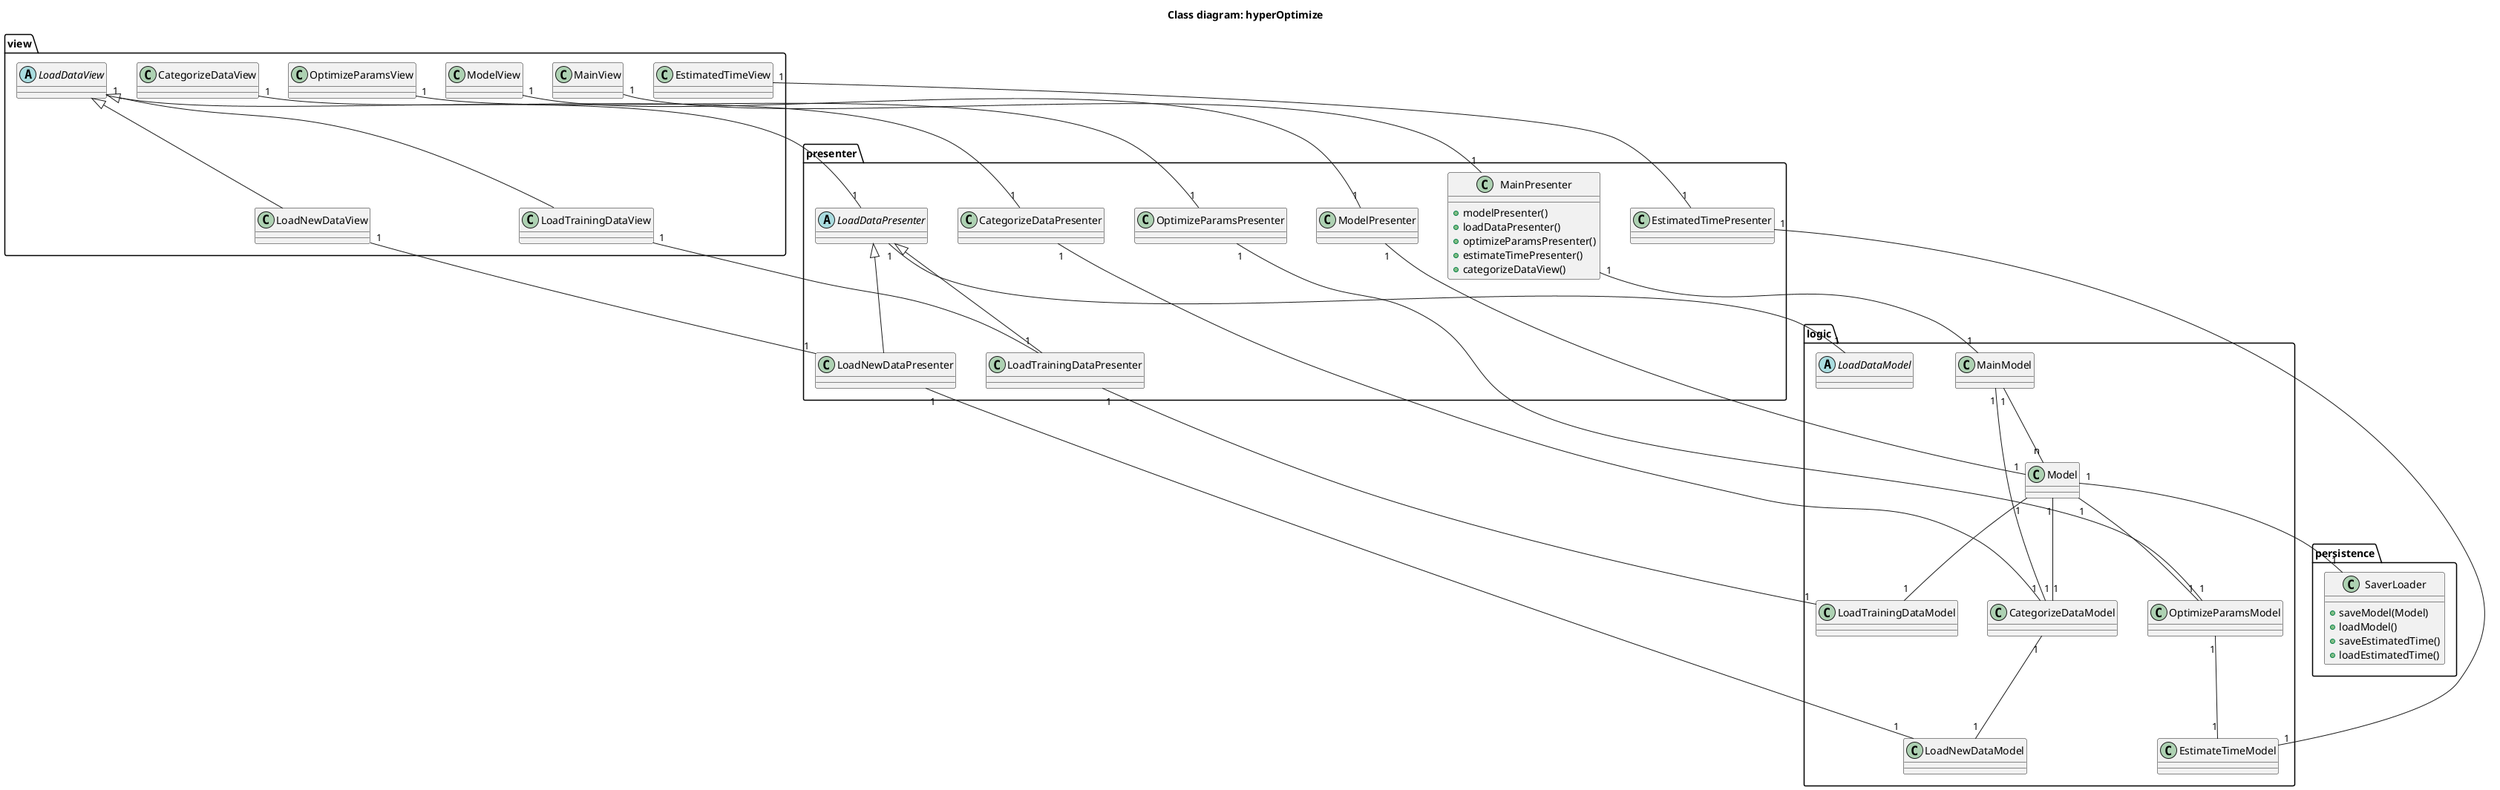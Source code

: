 @startuml

skinparam nodesep 40
skinparam ranksep 100

title Class diagram: hyperOptimize

/' Define the class details'/

package view {
    class MainView
    class ModelView
    abstract class LoadDataView
        class LoadTrainingDataView
        class LoadNewDataView
    class OptimizeParamsView
    class EstimatedTimeView
    class CategorizeDataView
}

package presenter {
    class MainPresenter{
    + modelPresenter()
    + loadDataPresenter()
    + optimizeParamsPresenter()
    + estimateTimePresenter()
    + categorizeDataView()
    }
    class ModelPresenter
    abstract class LoadDataPresenter
        class LoadTrainingDataPresenter
        class LoadNewDataPresenter
    class OptimizeParamsPresenter
    class EstimatedTimePresenter
    class CategorizeDataPresenter
}

package logic {
    class MainModel
    class Model
    abstract class LoadDataModel
        class LoadTrainingDataModel
        class LoadNewDataModel
    class OptimizeParamsModel
    class EstimateTimeModel
    class CategorizeDataModel
}

package persistence {
    class SaverLoader {
        + saveModel(Model)
        + loadModel()
        + saveEstimatedTime()
        + loadEstimatedTime()
    }

}


/' Define relations'/

/' View'/
LoadDataView <|-- LoadTrainingDataView
LoadDataView <|-- LoadNewDataView

/' Presenter'/
LoadDataPresenter <|-- LoadTrainingDataPresenter
LoadDataPresenter <|-- LoadNewDataPresenter

MainView "1" -- "1" MainPresenter
ModelView "1" -- "1" ModelPresenter
LoadDataView "1" -- "1" LoadDataPresenter
LoadTrainingDataView "1" -- "1" LoadTrainingDataPresenter
LoadNewDataView "1" -- "1" LoadNewDataPresenter
OptimizeParamsView "1" -- "1" OptimizeParamsPresenter
EstimatedTimeView "1" -- "1" EstimatedTimePresenter
CategorizeDataView "1" -- "1" CategorizeDataPresenter

/' Presenter - Model'/
MainPresenter "1" -- "1" MainModel
ModelPresenter "1" -- "1" Model
LoadDataPresenter "1" -- "1" LoadDataModel
LoadTrainingDataPresenter "1" -- "1" LoadTrainingDataModel
LoadNewDataPresenter "1" -- "1" LoadNewDataModel
OptimizeParamsPresenter "1" -- "1" OptimizeParamsModel
EstimatedTimePresenter "1" -- "1" EstimateTimeModel
CategorizeDataPresenter "1" -- "1" CategorizeDataModel

/' Model'/
MainModel "1" -- "n" Model
MainModel "1" -- "1" CategorizeDataModel
Model "1" -- "1" LoadTrainingDataModel
Model "1" -- "1" CategorizeDataModel
Model "1" -- "1" OptimizeParamsModel
OptimizeParamsModel "1" -- "1" EstimateTimeModel
CategorizeDataModel "1" -- "1" LoadNewDataModel


/' Model - Presenter'/
Model "1" -- "1" SaverLoader

@enduml